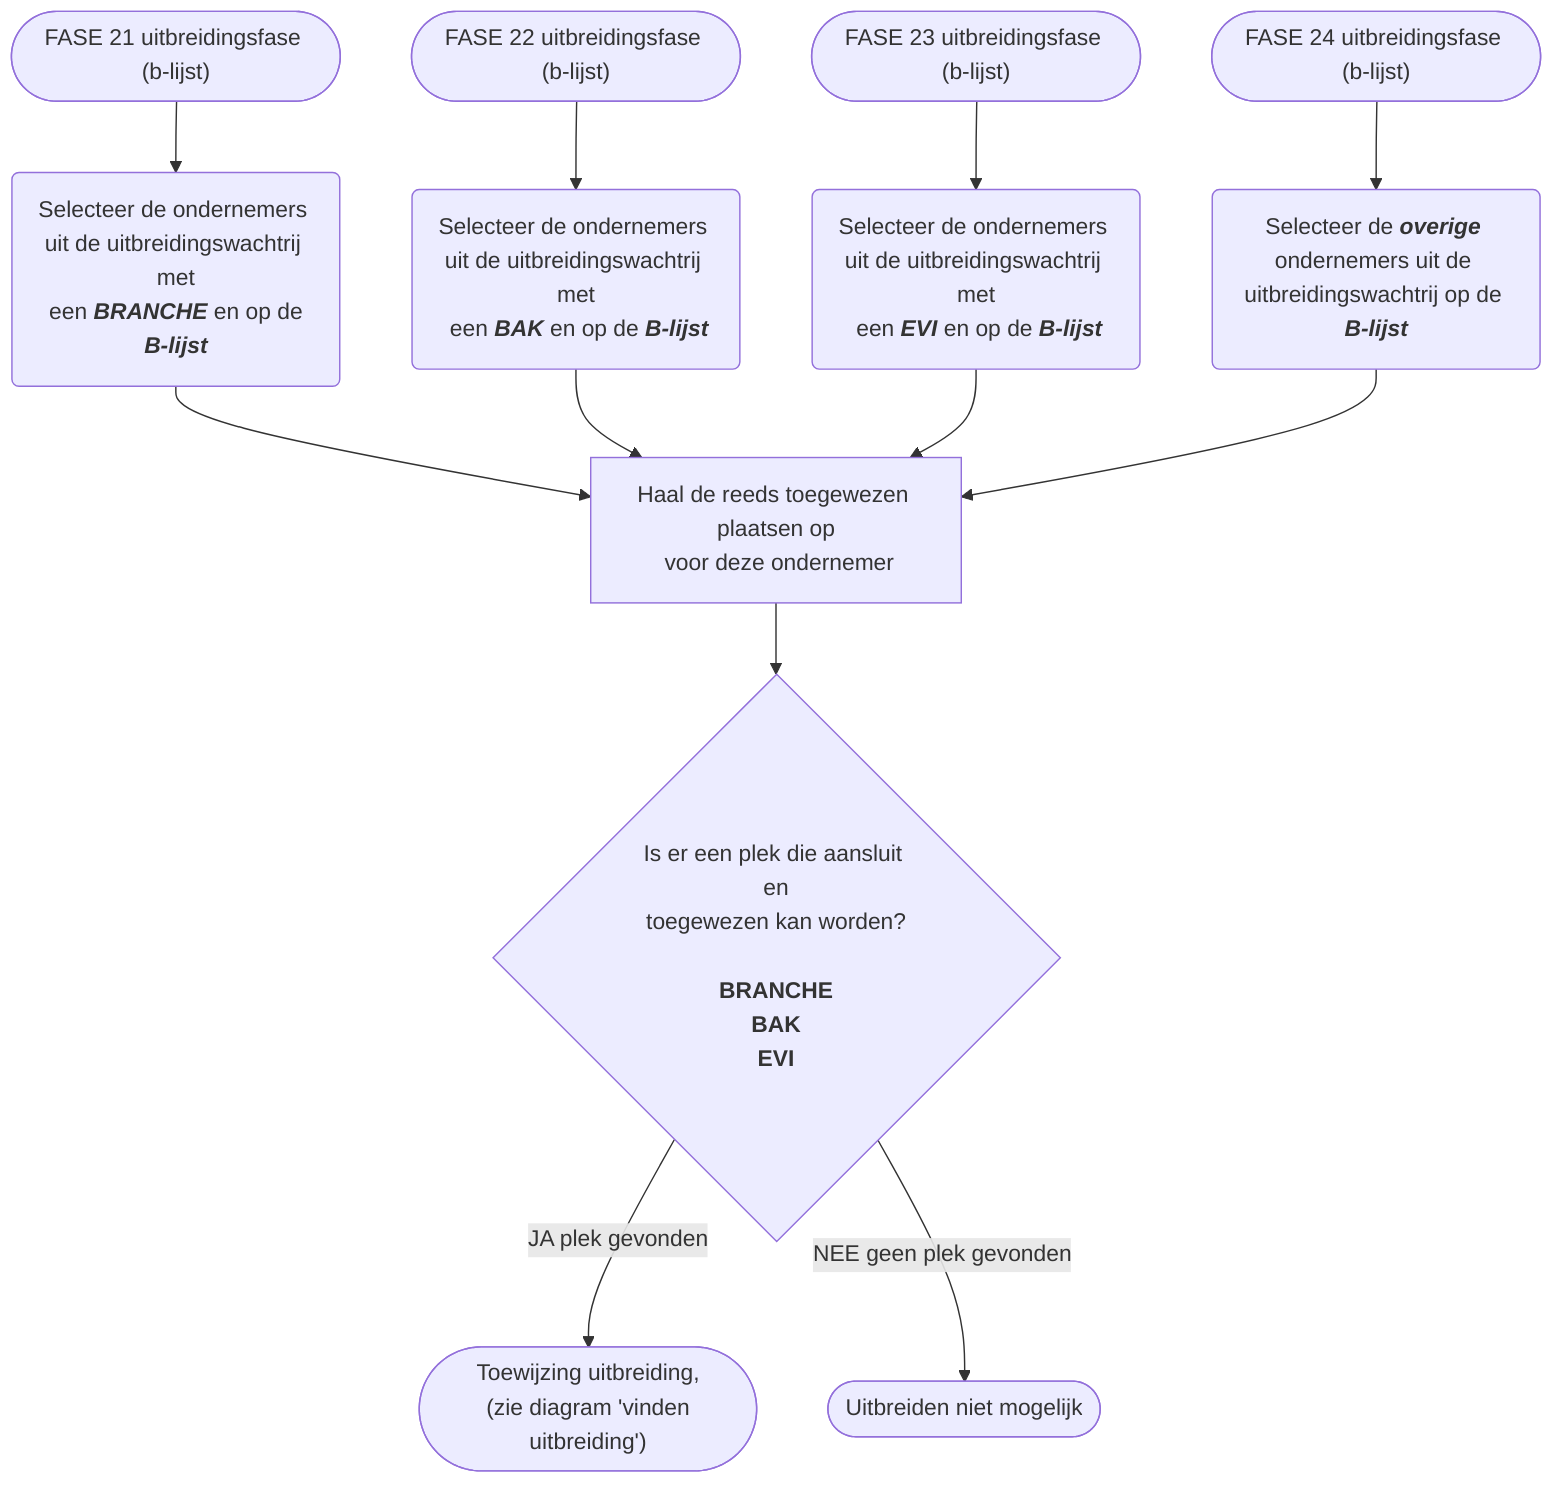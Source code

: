 graph TD
    D[Haal de reeds toegewezen plaatsen op<br> voor deze ondernemer] -->
    F{Is er een plek die aansluit en<br> toegewezen kan worden? <b><br><br>BRANCHE<br>BAK<br>EVI</b>}
    F --JA plek gevonden--> F1(["Toewijzing uitbreiding,<br> (zie diagram 'vinden uitbreiding')"])
    F --NEE geen plek gevonden--> F2([Uitbreiden niet mogelijk])
    
    A2(["FASE 21 uitbreidingsfase (b-lijst)"]) -->
    C2("Selecteer de ondernemers uit de uitbreidingswachtrij met<br> een <b><i>BRANCHE</i></b> en op de <b><i>B-lijst</i></b>") --> D
    A3(["FASE 22 uitbreidingsfase (b-lijst)"]) -->
    C3(Selecteer de ondernemers uit de uitbreidingswachtrij met<br> een <b><i>BAK</i></b> en op de <b><i>B-lijst</i></b>) --> D
    A4(["FASE 23 uitbreidingsfase (b-lijst)"]) -->
    C4(Selecteer de ondernemers uit de uitbreidingswachtrij met<br> een <b><i>EVI</i></b> en op de <b><i>B-lijst</i></b>) --> D
    A5(["FASE 24 uitbreidingsfase (b-lijst)"]) -->
    C5(Selecteer de <b><i>overige</i></b> ondernemers uit de uitbreidingswachtrij op de <b><i>B-lijst</i></b>) --> D